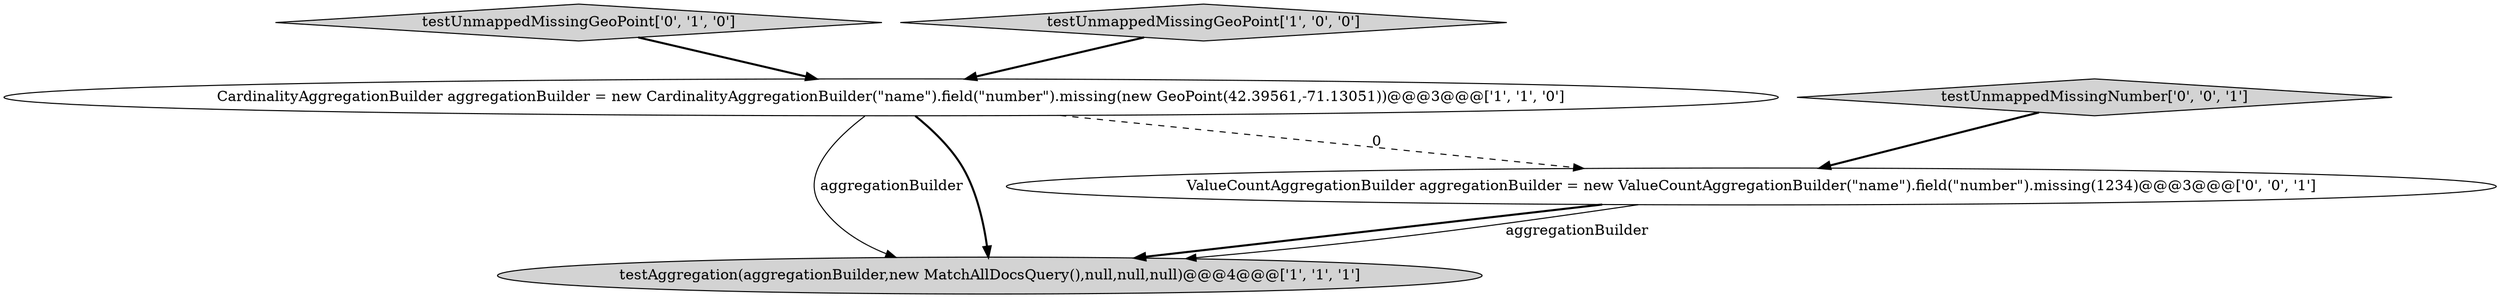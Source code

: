 digraph {
3 [style = filled, label = "testUnmappedMissingGeoPoint['0', '1', '0']", fillcolor = lightgray, shape = diamond image = "AAA0AAABBB2BBB"];
1 [style = filled, label = "testAggregation(aggregationBuilder,new MatchAllDocsQuery(),null,null,null)@@@4@@@['1', '1', '1']", fillcolor = lightgray, shape = ellipse image = "AAA0AAABBB1BBB"];
2 [style = filled, label = "testUnmappedMissingGeoPoint['1', '0', '0']", fillcolor = lightgray, shape = diamond image = "AAA0AAABBB1BBB"];
0 [style = filled, label = "CardinalityAggregationBuilder aggregationBuilder = new CardinalityAggregationBuilder(\"name\").field(\"number\").missing(new GeoPoint(42.39561,-71.13051))@@@3@@@['1', '1', '0']", fillcolor = white, shape = ellipse image = "AAA0AAABBB1BBB"];
5 [style = filled, label = "ValueCountAggregationBuilder aggregationBuilder = new ValueCountAggregationBuilder(\"name\").field(\"number\").missing(1234)@@@3@@@['0', '0', '1']", fillcolor = white, shape = ellipse image = "AAA0AAABBB3BBB"];
4 [style = filled, label = "testUnmappedMissingNumber['0', '0', '1']", fillcolor = lightgray, shape = diamond image = "AAA0AAABBB3BBB"];
5->1 [style = bold, label=""];
2->0 [style = bold, label=""];
0->1 [style = solid, label="aggregationBuilder"];
0->5 [style = dashed, label="0"];
4->5 [style = bold, label=""];
0->1 [style = bold, label=""];
3->0 [style = bold, label=""];
5->1 [style = solid, label="aggregationBuilder"];
}
